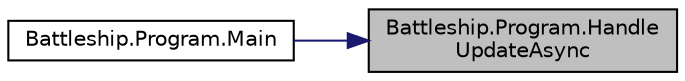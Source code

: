 digraph "Battleship.Program.HandleUpdateAsync"
{
 // INTERACTIVE_SVG=YES
 // LATEX_PDF_SIZE
  edge [fontname="Helvetica",fontsize="10",labelfontname="Helvetica",labelfontsize="10"];
  node [fontname="Helvetica",fontsize="10",shape=record];
  rankdir="RL";
  Node1 [label="Battleship.Program.Handle\lUpdateAsync",height=0.2,width=0.4,color="black", fillcolor="grey75", style="filled", fontcolor="black",tooltip="Maneja las actualizaciones del bot (todo lo que llega), incluyendo mensajes, ediciones de mensajes,..."];
  Node1 -> Node2 [dir="back",color="midnightblue",fontsize="10",style="solid",fontname="Helvetica"];
  Node2 [label="Battleship.Program.Main",height=0.2,width=0.4,color="black", fillcolor="white", style="filled",URL="$classBattleship_1_1Program.html#a634e813108afef8c53fb86c0c3bbf577",tooltip="Punto de entrada al programa."];
}
